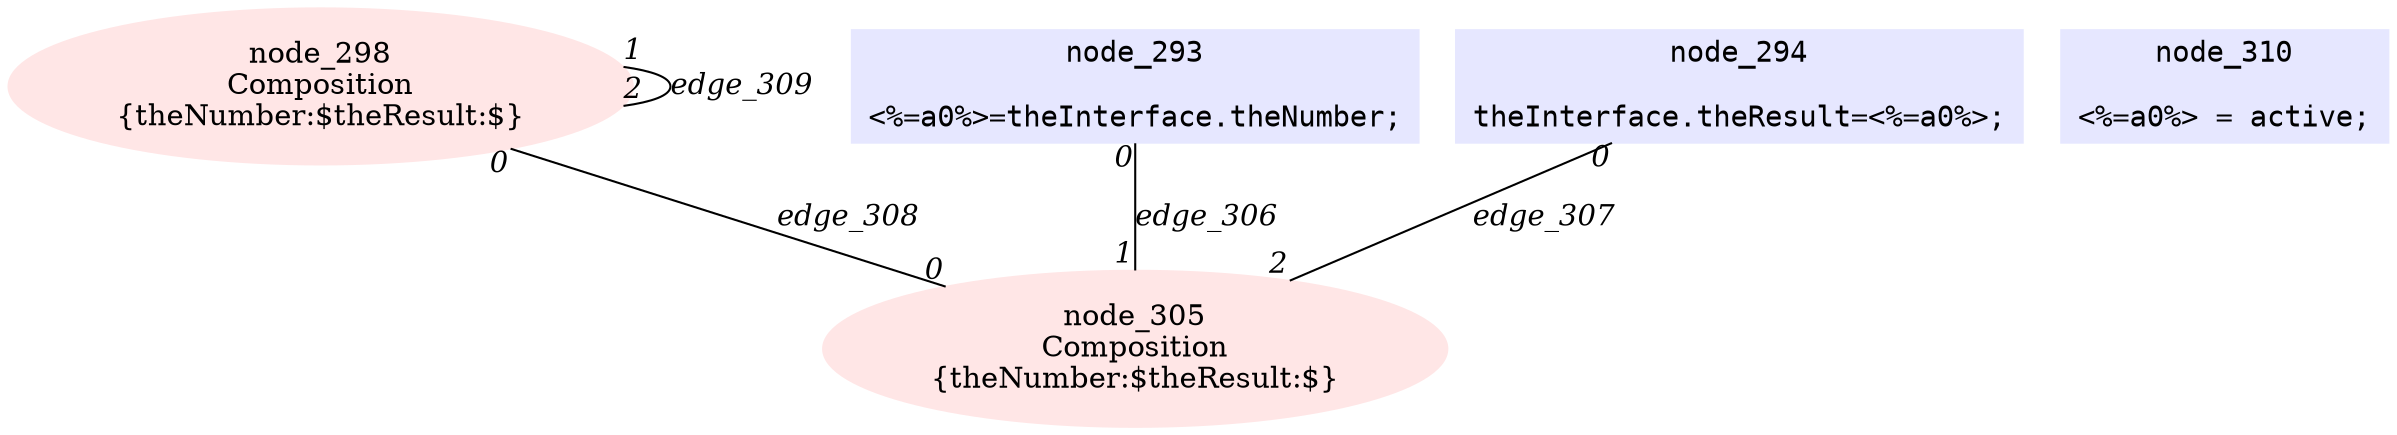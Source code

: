 digraph g{node_298 [shape=ellipse, style=filled, color="0.0 0.1 1.0", label="node_298
Composition
{theNumber:$theResult:$}" ]
node_305 [shape=ellipse, style=filled, color="0.0 0.1 1.0", label="node_305
Composition
{theNumber:$theResult:$}" ]
node_293 [shape=box, style=filled, color="0.66 0.1 1.0", fontname="Courier", label="node_293

<%=a0%>=theInterface.theNumber;
" ]
node_294 [shape=box, style=filled, color="0.66 0.1 1.0", fontname="Courier", label="node_294

theInterface.theResult=<%=a0%>;
" ]
node_310 [shape=box, style=filled, color="0.66 0.1 1.0", fontname="Courier", label="node_310

<%=a0%> = active;
" ]
node_293 -> node_305 [dir=none, arrowHead=none, fontname="Times-Italic", label="edge_306", headlabel="1", taillabel="0" ]
node_294 -> node_305 [dir=none, arrowHead=none, fontname="Times-Italic", label="edge_307", headlabel="2", taillabel="0" ]
node_298 -> node_305 [dir=none, arrowHead=none, fontname="Times-Italic", label="edge_308", headlabel="0", taillabel="0" ]
node_298 -> node_298 [dir=none, arrowHead=none, fontname="Times-Italic", label="edge_309", headlabel="2", taillabel="1" ]
}